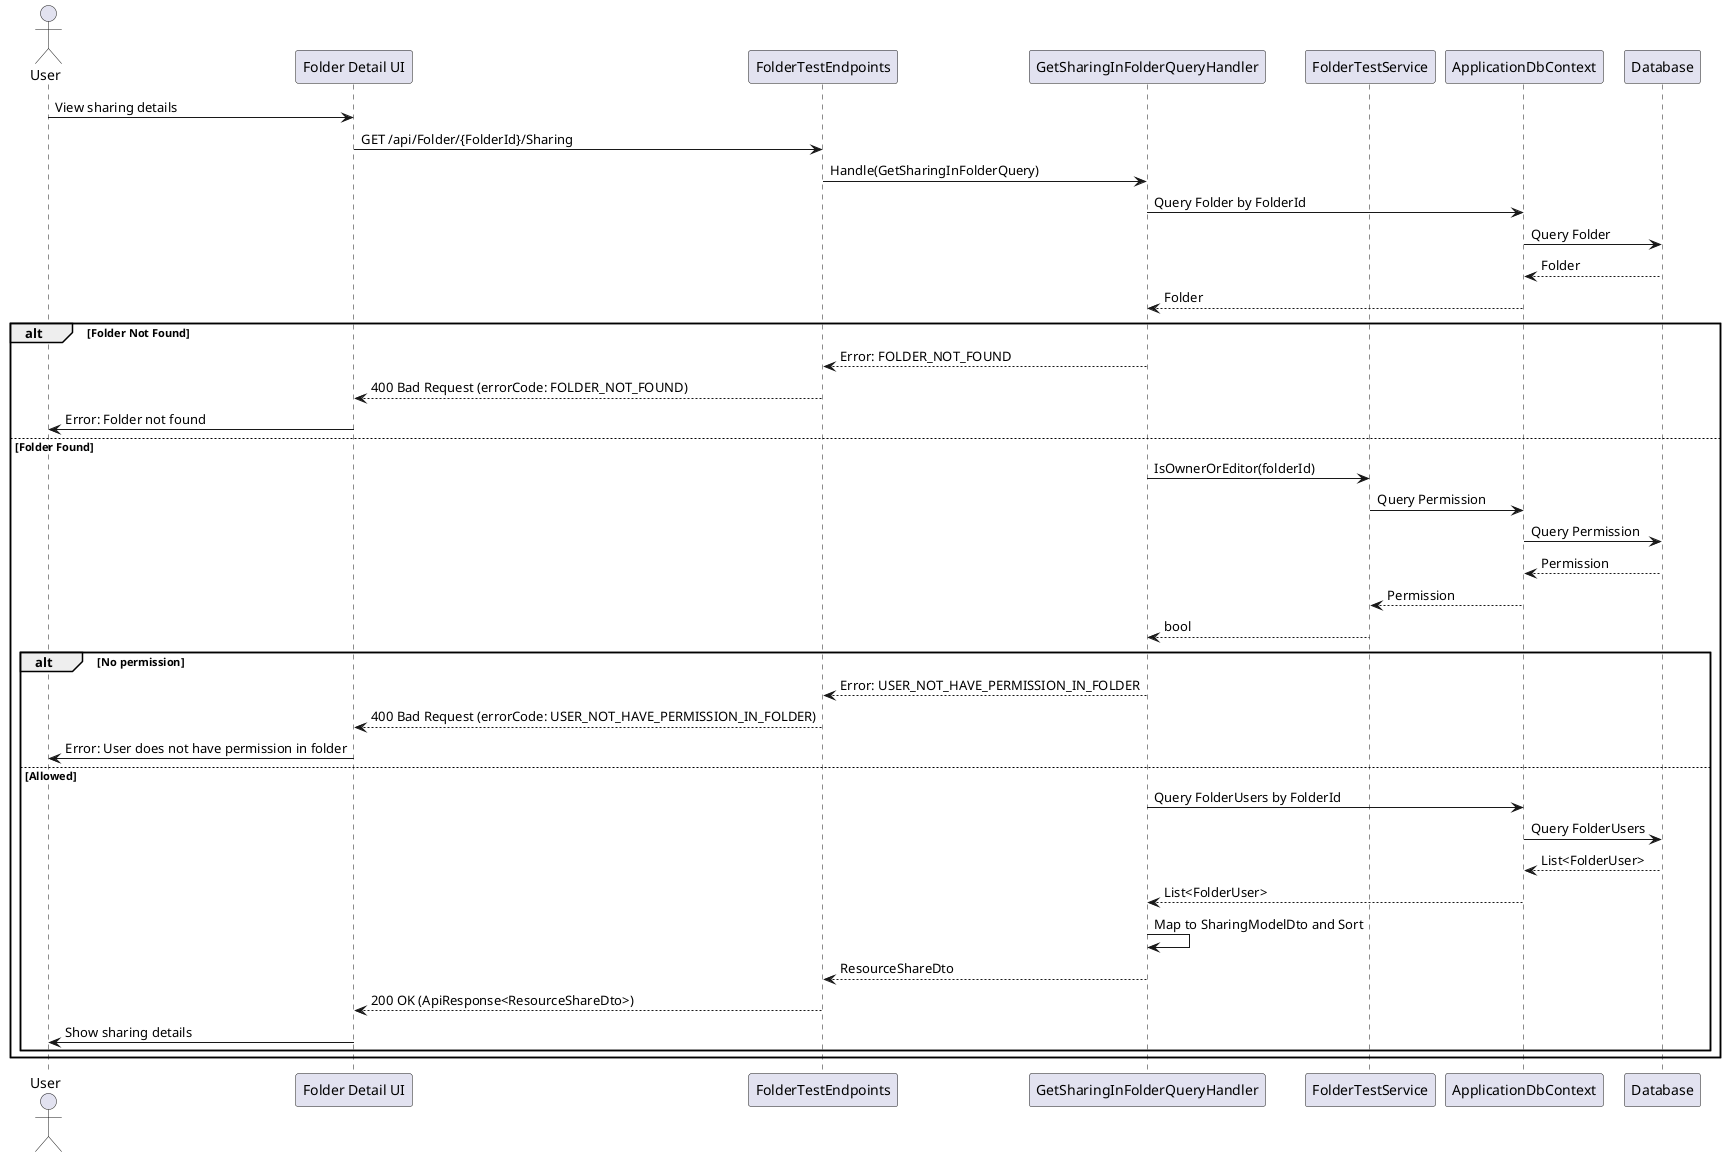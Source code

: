 @startuml
actor User
participant "Folder Detail UI" as UI
participant FolderTestEndpoints
participant GetSharingInFolderQueryHandler as Handler
participant FolderTestService
participant ApplicationDbContext
participant Database

User -> UI : View sharing details
UI -> FolderTestEndpoints : GET /api/Folder/{FolderId}/Sharing
FolderTestEndpoints -> Handler : Handle(GetSharingInFolderQuery)
Handler -> ApplicationDbContext : Query Folder by FolderId
ApplicationDbContext -> Database : Query Folder
Database --> ApplicationDbContext : Folder
ApplicationDbContext --> Handler : Folder
alt Folder Not Found
    Handler --> FolderTestEndpoints : Error: FOLDER_NOT_FOUND
    FolderTestEndpoints --> UI : 400 Bad Request (errorCode: FOLDER_NOT_FOUND)
    UI -> User : Error: Folder not found
else Folder Found
    Handler -> FolderTestService : IsOwnerOrEditor(folderId)
    FolderTestService -> ApplicationDbContext : Query Permission
    ApplicationDbContext -> Database : Query Permission
    Database --> ApplicationDbContext : Permission
    ApplicationDbContext --> FolderTestService : Permission
    FolderTestService --> Handler : bool
    alt No permission
        Handler --> FolderTestEndpoints : Error: USER_NOT_HAVE_PERMISSION_IN_FOLDER
        FolderTestEndpoints --> UI : 400 Bad Request (errorCode: USER_NOT_HAVE_PERMISSION_IN_FOLDER)
        UI -> User : Error: User does not have permission in folder
    else Allowed
        Handler -> ApplicationDbContext : Query FolderUsers by FolderId
        ApplicationDbContext -> Database : Query FolderUsers
        Database --> ApplicationDbContext : List<FolderUser>
        ApplicationDbContext --> Handler : List<FolderUser>
        Handler -> Handler : Map to SharingModelDto and Sort
        Handler --> FolderTestEndpoints : ResourceShareDto
        FolderTestEndpoints --> UI : 200 OK (ApiResponse<ResourceShareDto>)
        UI -> User : Show sharing details
    end
end
@enduml